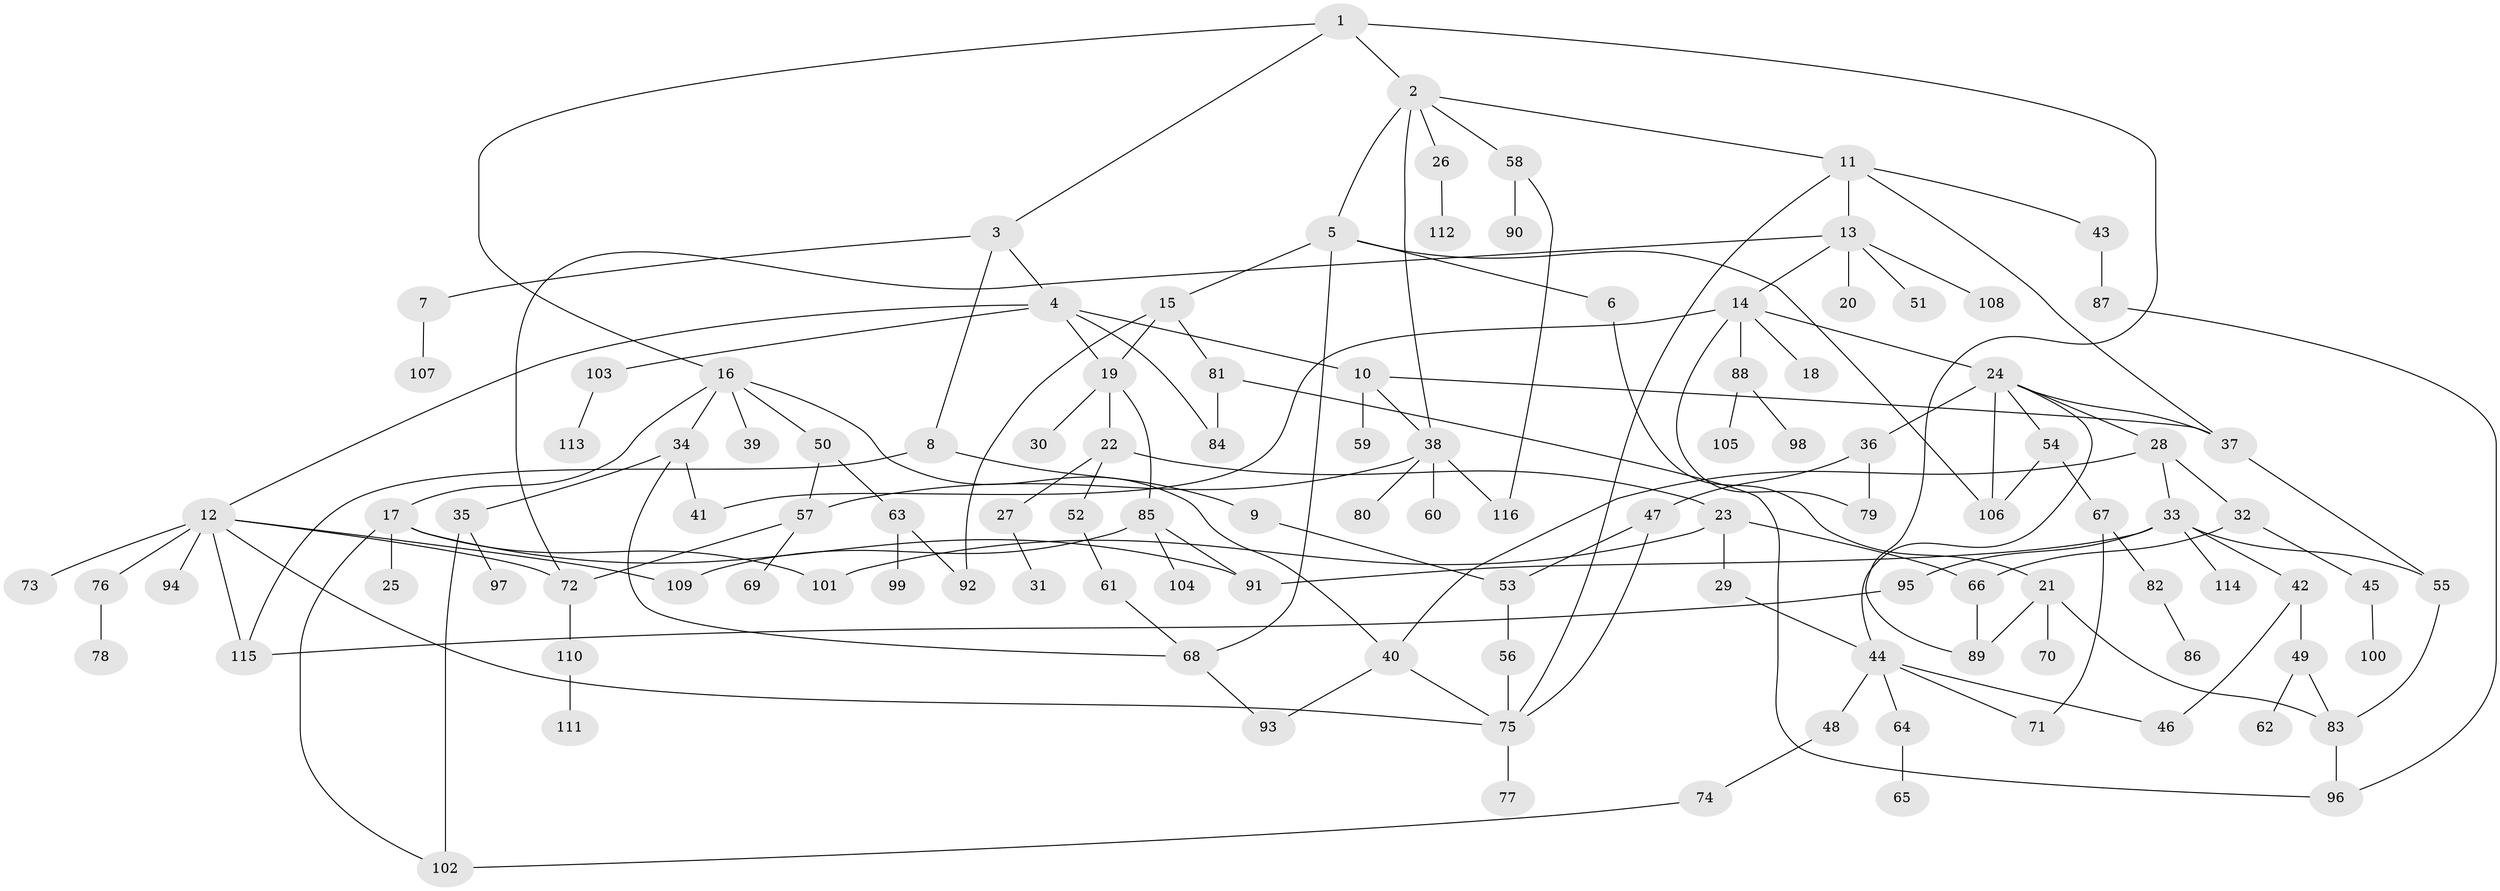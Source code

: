 // coarse degree distribution, {6: 0.06896551724137931, 8: 0.017241379310344827, 5: 0.1206896551724138, 1: 0.25862068965517243, 4: 0.1724137931034483, 3: 0.22413793103448276, 7: 0.05172413793103448, 2: 0.08620689655172414}
// Generated by graph-tools (version 1.1) at 2025/48/03/04/25 22:48:37]
// undirected, 116 vertices, 157 edges
graph export_dot {
  node [color=gray90,style=filled];
  1;
  2;
  3;
  4;
  5;
  6;
  7;
  8;
  9;
  10;
  11;
  12;
  13;
  14;
  15;
  16;
  17;
  18;
  19;
  20;
  21;
  22;
  23;
  24;
  25;
  26;
  27;
  28;
  29;
  30;
  31;
  32;
  33;
  34;
  35;
  36;
  37;
  38;
  39;
  40;
  41;
  42;
  43;
  44;
  45;
  46;
  47;
  48;
  49;
  50;
  51;
  52;
  53;
  54;
  55;
  56;
  57;
  58;
  59;
  60;
  61;
  62;
  63;
  64;
  65;
  66;
  67;
  68;
  69;
  70;
  71;
  72;
  73;
  74;
  75;
  76;
  77;
  78;
  79;
  80;
  81;
  82;
  83;
  84;
  85;
  86;
  87;
  88;
  89;
  90;
  91;
  92;
  93;
  94;
  95;
  96;
  97;
  98;
  99;
  100;
  101;
  102;
  103;
  104;
  105;
  106;
  107;
  108;
  109;
  110;
  111;
  112;
  113;
  114;
  115;
  116;
  1 -- 2;
  1 -- 3;
  1 -- 16;
  1 -- 89;
  2 -- 5;
  2 -- 11;
  2 -- 26;
  2 -- 58;
  2 -- 38;
  3 -- 4;
  3 -- 7;
  3 -- 8;
  4 -- 10;
  4 -- 12;
  4 -- 103;
  4 -- 84;
  4 -- 19;
  5 -- 6;
  5 -- 15;
  5 -- 106;
  5 -- 68;
  6 -- 21;
  7 -- 107;
  8 -- 9;
  8 -- 115;
  9 -- 53;
  10 -- 37;
  10 -- 38;
  10 -- 59;
  11 -- 13;
  11 -- 43;
  11 -- 37;
  11 -- 75;
  12 -- 73;
  12 -- 75;
  12 -- 76;
  12 -- 94;
  12 -- 115;
  12 -- 72;
  12 -- 109;
  13 -- 14;
  13 -- 20;
  13 -- 51;
  13 -- 108;
  13 -- 72;
  14 -- 18;
  14 -- 24;
  14 -- 41;
  14 -- 79;
  14 -- 88;
  15 -- 19;
  15 -- 81;
  15 -- 92;
  16 -- 17;
  16 -- 34;
  16 -- 39;
  16 -- 40;
  16 -- 50;
  17 -- 25;
  17 -- 91;
  17 -- 101;
  17 -- 102;
  19 -- 22;
  19 -- 30;
  19 -- 85;
  21 -- 70;
  21 -- 83;
  21 -- 89;
  22 -- 23;
  22 -- 27;
  22 -- 52;
  23 -- 29;
  23 -- 66;
  23 -- 101;
  24 -- 28;
  24 -- 36;
  24 -- 54;
  24 -- 106;
  24 -- 44;
  24 -- 37;
  26 -- 112;
  27 -- 31;
  28 -- 32;
  28 -- 33;
  28 -- 40;
  29 -- 44;
  32 -- 45;
  32 -- 66;
  33 -- 42;
  33 -- 55;
  33 -- 95;
  33 -- 114;
  33 -- 91;
  34 -- 35;
  34 -- 68;
  34 -- 41;
  35 -- 97;
  35 -- 102;
  36 -- 47;
  36 -- 79;
  37 -- 55;
  38 -- 57;
  38 -- 60;
  38 -- 80;
  38 -- 116;
  40 -- 93;
  40 -- 75;
  42 -- 49;
  42 -- 46;
  43 -- 87;
  44 -- 46;
  44 -- 48;
  44 -- 64;
  44 -- 71;
  45 -- 100;
  47 -- 53;
  47 -- 75;
  48 -- 74;
  49 -- 62;
  49 -- 83;
  50 -- 63;
  50 -- 57;
  52 -- 61;
  53 -- 56;
  54 -- 67;
  54 -- 106;
  55 -- 83;
  56 -- 75;
  57 -- 69;
  57 -- 72;
  58 -- 90;
  58 -- 116;
  61 -- 68;
  63 -- 99;
  63 -- 92;
  64 -- 65;
  66 -- 89;
  67 -- 71;
  67 -- 82;
  68 -- 93;
  72 -- 110;
  74 -- 102;
  75 -- 77;
  76 -- 78;
  81 -- 84;
  81 -- 96;
  82 -- 86;
  83 -- 96;
  85 -- 104;
  85 -- 109;
  85 -- 91;
  87 -- 96;
  88 -- 98;
  88 -- 105;
  95 -- 115;
  103 -- 113;
  110 -- 111;
}
